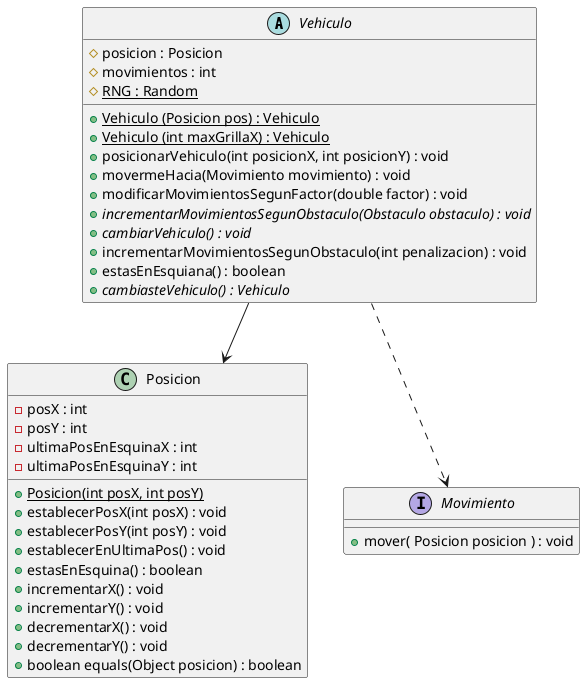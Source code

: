 @startuml
    'https://plantuml.com/class-diagram

    abstract Vehiculo{
        # posicion : Posicion
        # movimientos : int
        # {static} RNG : Random

        + {static} Vehiculo (Posicion pos) : Vehiculo
        + {static} Vehiculo (int maxGrillaX) : Vehiculo
        + posicionarVehiculo(int posicionX, int posicionY) : void
        + movermeHacia(Movimiento movimiento) : void
        + modificarMovimientosSegunFactor(double factor) : void
        + {abstract} incrementarMovimientosSegunObstaculo(Obstaculo obstaculo) : void
        + {abstract} cambiarVehiculo() : void
        + incrementarMovimientosSegunObstaculo(int penalizacion) : void
        + estasEnEsquiana() : boolean
        + {abstract} cambiasteVehiculo() : Vehiculo
    }

    class Posicion{
        - posX : int
        - posY : int
        - ultimaPosEnEsquinaX : int
        - ultimaPosEnEsquinaY : int
        + {static} Posicion(int posX, int posY)
        + establecerPosX(int posX) : void
        + establecerPosY(int posY) : void
        + establecerEnUltimaPos() : void
        + estasEnEsquina() : boolean
        + incrementarX() : void
        + incrementarY() : void
        + decrementarX() : void
        + decrementarY() : void
        + boolean equals(Object posicion) : boolean
    }

    interface Movimiento{
        +mover( Posicion posicion ) : void
    }

    Vehiculo --> Posicion
    Vehiculo ..> Movimiento

@enduml